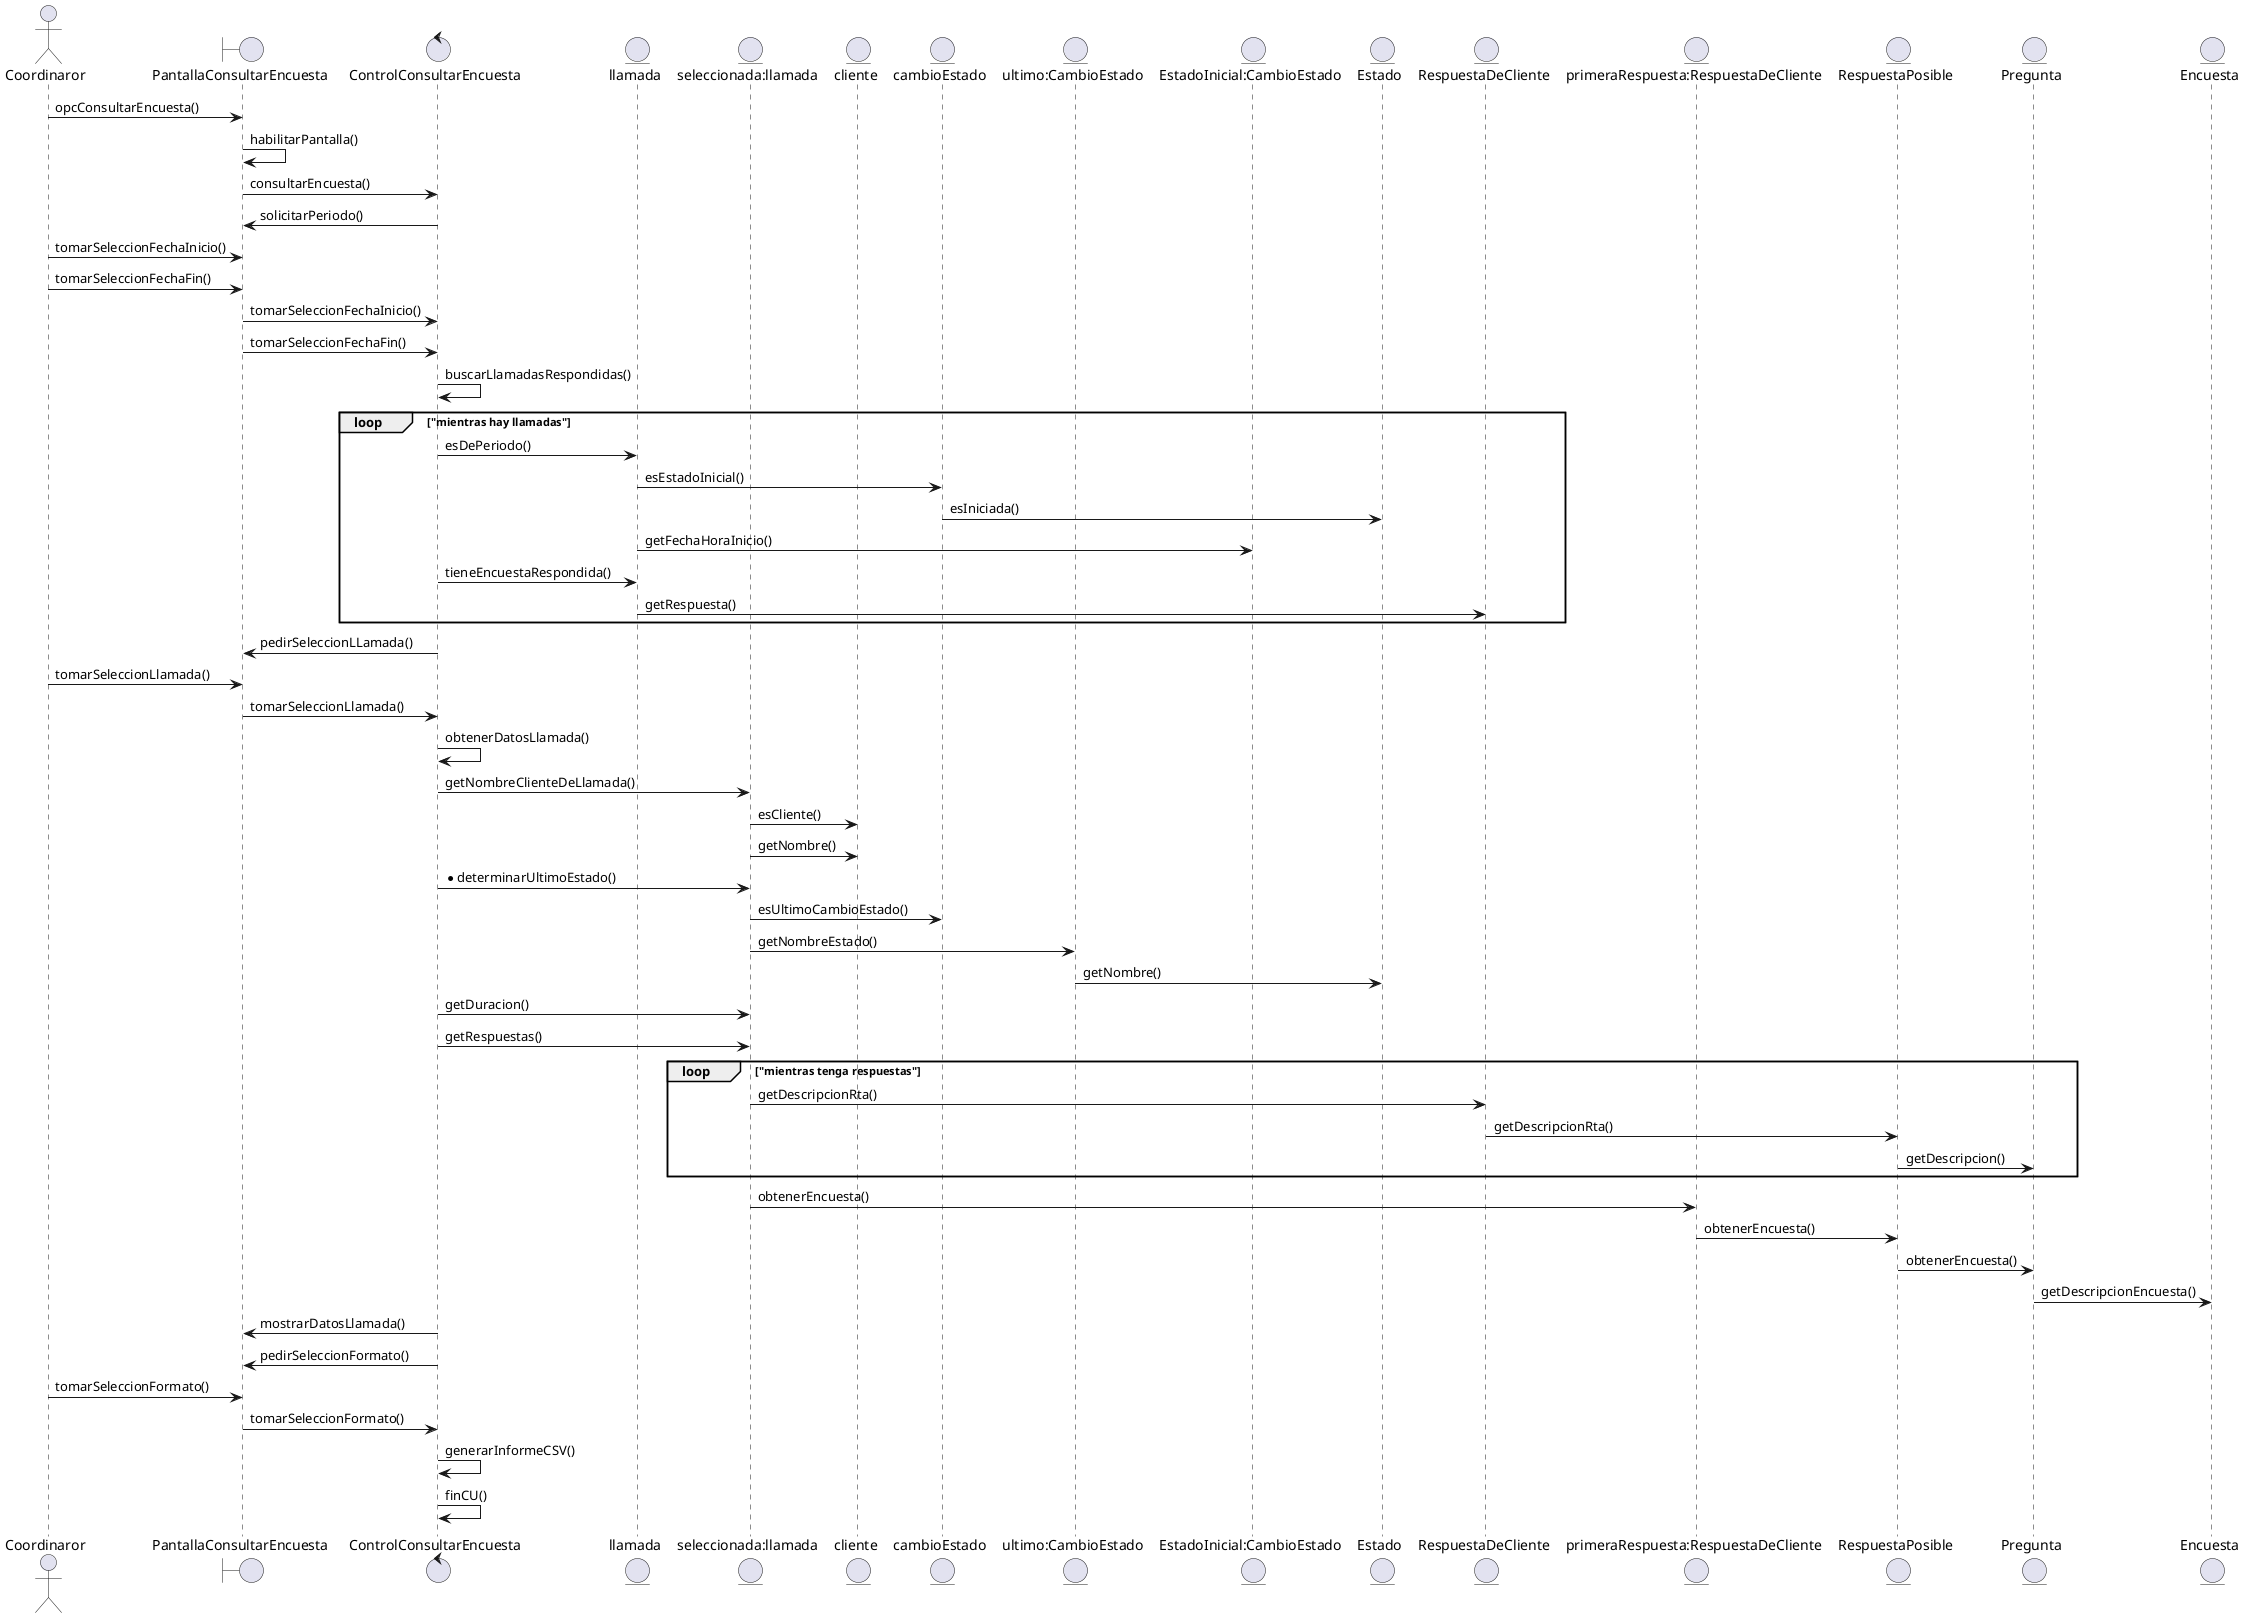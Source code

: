 @startuml

actor Coordinaror as co
boundary PantallaConsultarEncuesta as pa
control ControlConsultarEncuesta as ge
entity llamada as ll
entity "seleccionada:llamada" as sll
entity cliente as cl
entity cambioEstado as ce
entity "ultimo:CambioEstado" as uce
entity "EstadoInicial:CambioEstado" as ice
entity Estado as e
entity RespuestaDeCliente as rc
entity "primeraRespuesta:RespuestaDeCliente" as urc
entity RespuestaPosible as rp
entity Pregunta as pr
entity Encuesta as en

co -> pa: opcConsultarEncuesta()
pa -> pa: habilitarPantalla()
pa -> ge: consultarEncuesta()
ge -> pa: solicitarPeriodo()
co -> pa: tomarSeleccionFechaInicio()
co -> pa: tomarSeleccionFechaFin()
pa -> ge: tomarSeleccionFechaInicio()
pa -> ge: tomarSeleccionFechaFin()
ge -> ge: buscarLlamadasRespondidas()
loop "mientras hay llamadas"
ge -> ll: esDePeriodo()
ll -> ce: esEstadoInicial()
ce -> e: esIniciada()
ll -> ice: getFechaHoraInicio()
ge -> ll: tieneEncuestaRespondida()
ll -> rc: getRespuesta()

end
ge -> pa: pedirSeleccionLLamada()
co -> pa: tomarSeleccionLlamada()
pa -> ge: tomarSeleccionLlamada()
ge -> ge: obtenerDatosLlamada()
ge -> sll: getNombreClienteDeLlamada()
sll -> cl: esCliente()
sll -> cl: getNombre()
ge -> sll: *determinarUltimoEstado()
sll -> ce: esUltimoCambioEstado()
sll -> uce: getNombreEstado()
uce -> e: getNombre()
ge -> sll: getDuracion()
ge -> sll: getRespuestas()
loop "mientras tenga respuestas"
sll -> rc: getDescripcionRta()
rc -> rp: getDescripcionRta()
rp -> pr: getDescripcion()
end
sll -> urc: obtenerEncuesta()
urc -> rp: obtenerEncuesta()
rp -> pr: obtenerEncuesta()
pr -> en: getDescripcionEncuesta()
ge -> pa: mostrarDatosLlamada()
ge -> pa: pedirSeleccionFormato()
co -> pa: tomarSeleccionFormato()
pa -> ge: tomarSeleccionFormato()
ge -> ge: generarInformeCSV()
ge -> ge: finCU()
@enduml
